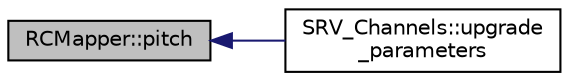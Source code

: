 digraph "RCMapper::pitch"
{
 // INTERACTIVE_SVG=YES
  edge [fontname="Helvetica",fontsize="10",labelfontname="Helvetica",labelfontsize="10"];
  node [fontname="Helvetica",fontsize="10",shape=record];
  rankdir="LR";
  Node1 [label="RCMapper::pitch",height=0.2,width=0.4,color="black", fillcolor="grey75", style="filled", fontcolor="black"];
  Node1 -> Node2 [dir="back",color="midnightblue",fontsize="10",style="solid",fontname="Helvetica"];
  Node2 [label="SRV_Channels::upgrade\l_parameters",height=0.2,width=0.4,color="black", fillcolor="white", style="filled",URL="$classSRV__Channels.html#a465e1e727a9e9897cc8a4667b95b2834"];
}

